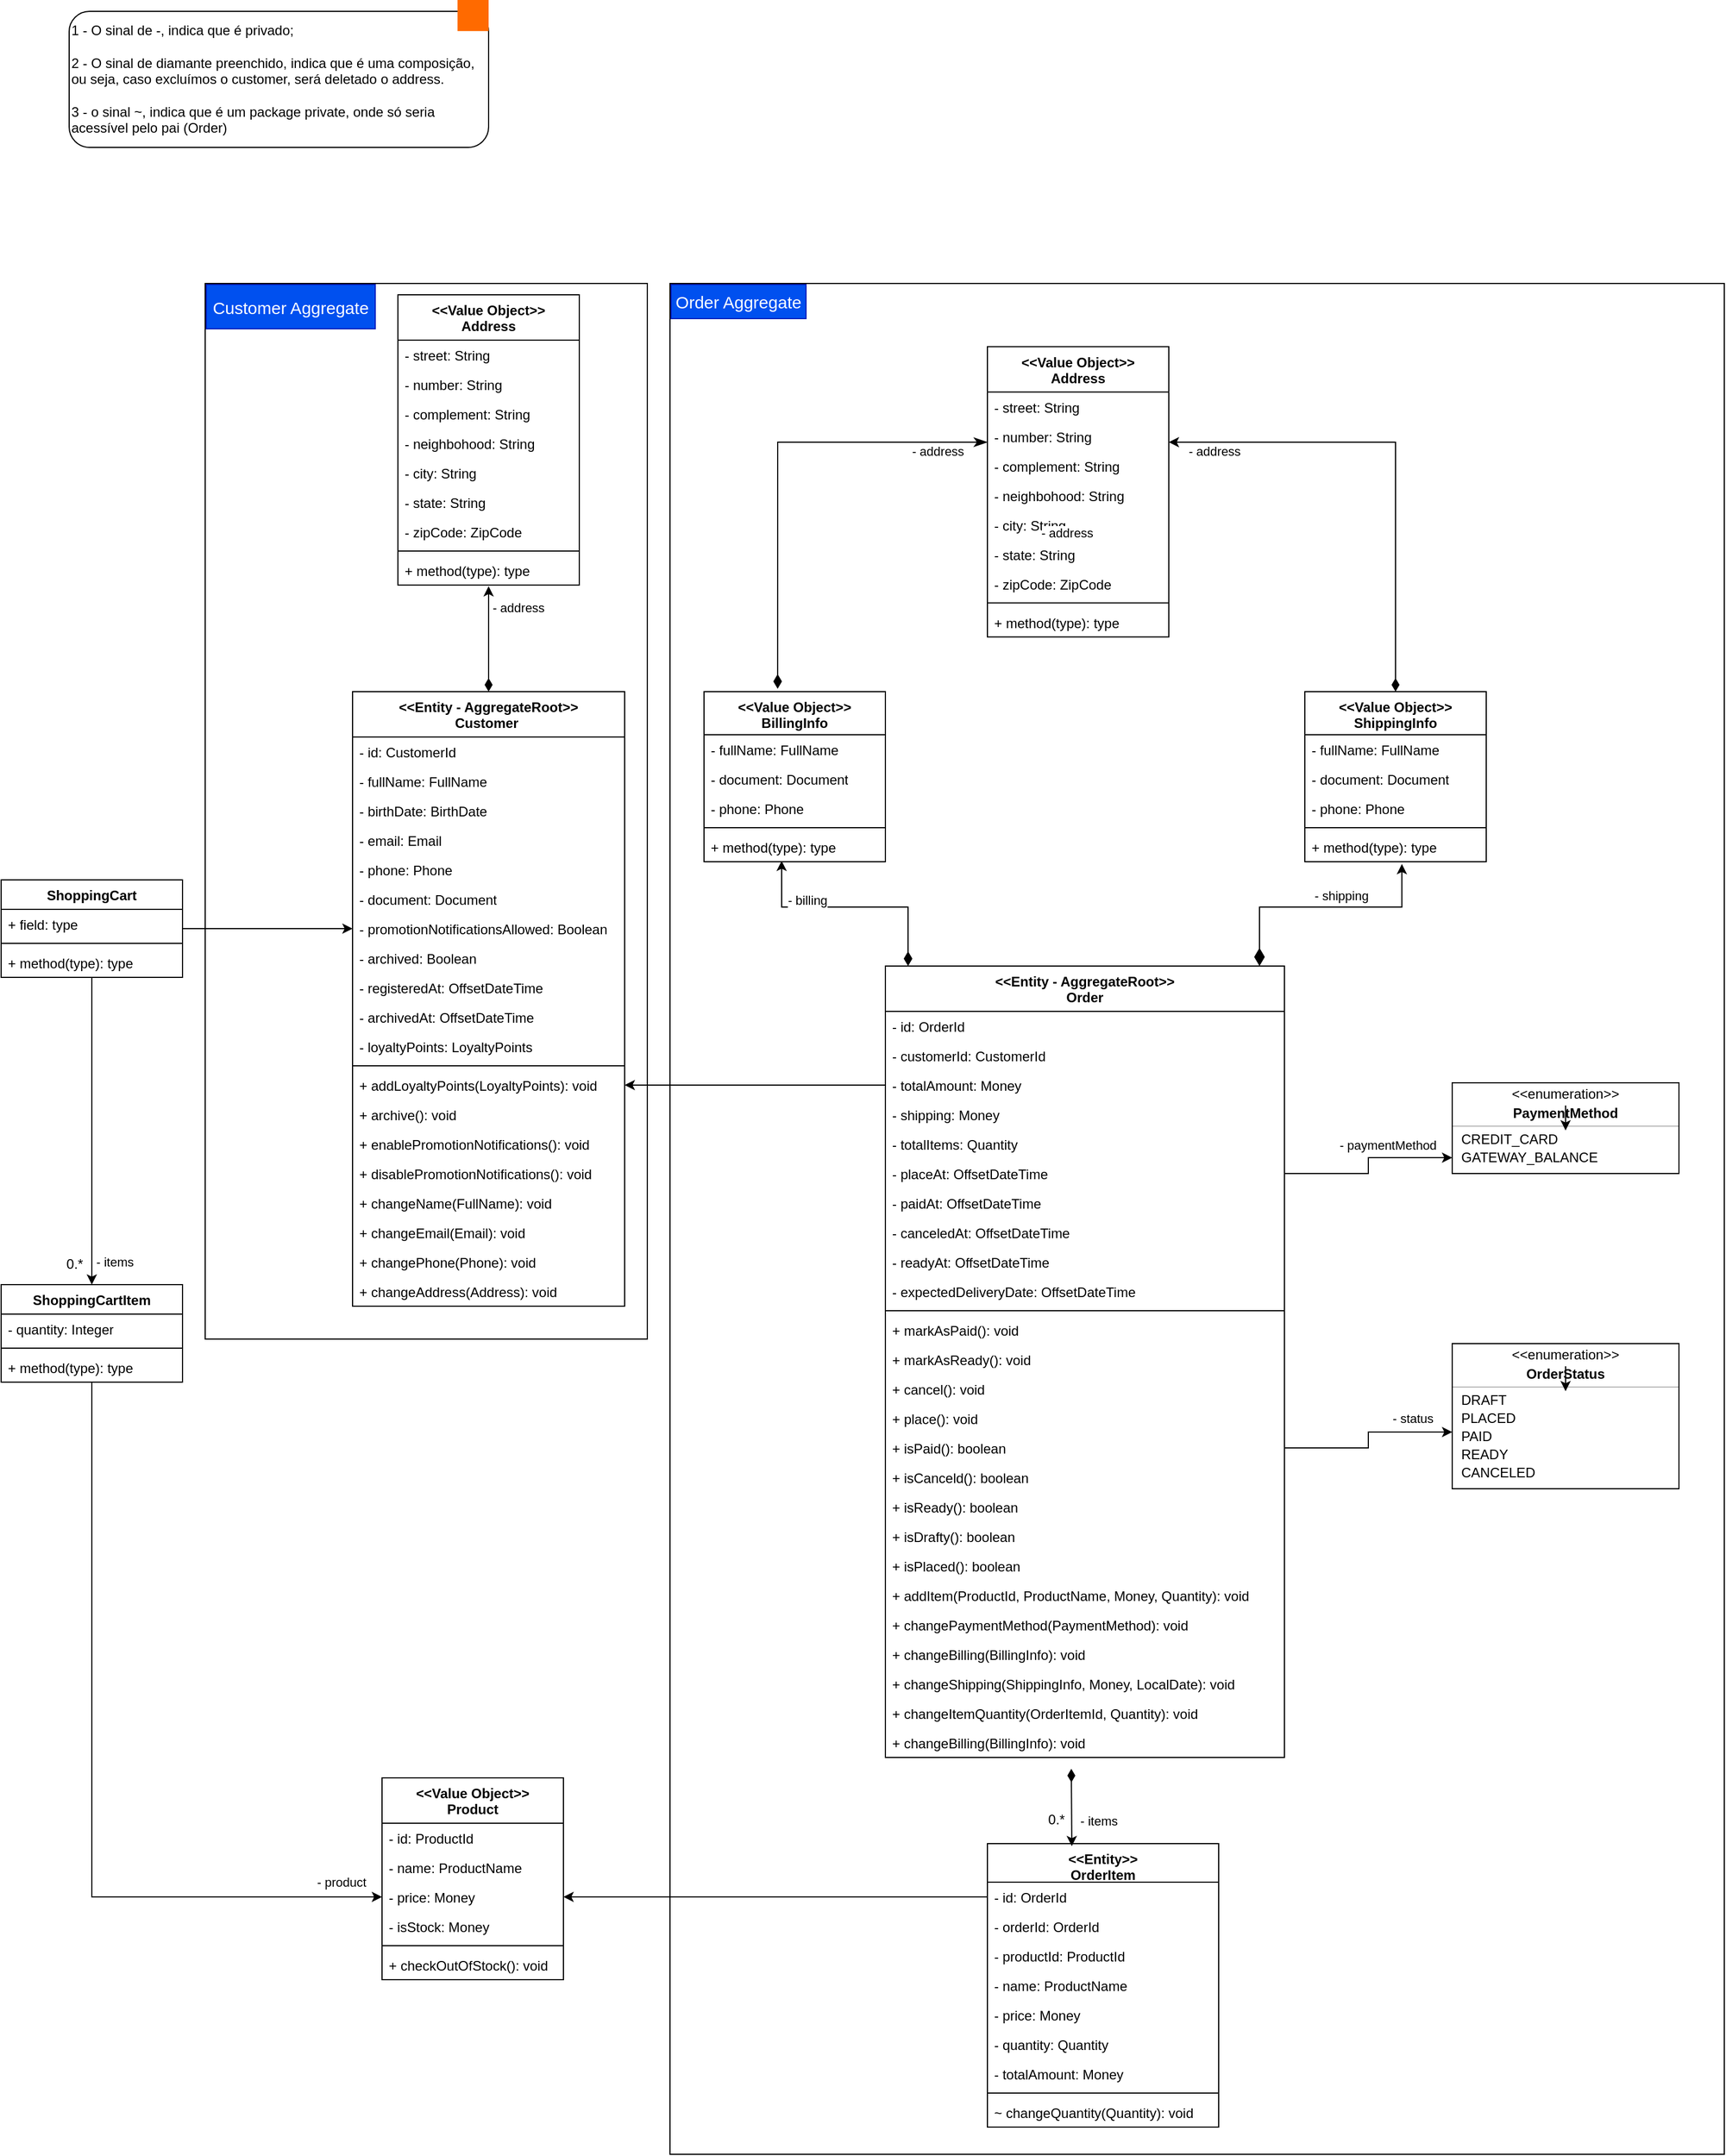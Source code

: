 <mxfile version="27.0.9">
  <diagram name="Página-1" id="GZTUtYAtLmb8CdipmBVA">
    <mxGraphModel dx="1174" dy="1795" grid="1" gridSize="10" guides="1" tooltips="1" connect="1" arrows="1" fold="1" page="1" pageScale="1" pageWidth="827" pageHeight="1169" background="none" math="0" shadow="0">
      <root>
        <mxCell id="0" />
        <mxCell id="1" parent="0" />
        <mxCell id="ZbJWRD8eEI1Ra9pvJPfs-93" value="" style="rounded=0;whiteSpace=wrap;html=1;fillColor=none;" vertex="1" parent="1">
          <mxGeometry x="180" y="-140" width="390" height="931" as="geometry" />
        </mxCell>
        <mxCell id="ZbJWRD8eEI1Ra9pvJPfs-89" value="" style="rounded=0;whiteSpace=wrap;html=1;gradientColor=none;fillColor=none;" vertex="1" parent="1">
          <mxGeometry x="590" y="-140" width="930" height="1650" as="geometry" />
        </mxCell>
        <mxCell id="lsGLsEjRRWgy3Efg2B9T-23" value="ShoppingCart" style="swimlane;fontStyle=1;align=center;verticalAlign=top;childLayout=stackLayout;horizontal=1;startSize=26;horizontalStack=0;resizeParent=1;resizeParentMax=0;resizeLast=0;collapsible=1;marginBottom=0;whiteSpace=wrap;html=1;" parent="1" vertex="1">
          <mxGeometry y="386" width="160" height="86" as="geometry" />
        </mxCell>
        <mxCell id="lsGLsEjRRWgy3Efg2B9T-24" value="+ field: type" style="text;strokeColor=none;fillColor=none;align=left;verticalAlign=top;spacingLeft=4;spacingRight=4;overflow=hidden;rotatable=0;points=[[0,0.5],[1,0.5]];portConstraint=eastwest;whiteSpace=wrap;html=1;" parent="lsGLsEjRRWgy3Efg2B9T-23" vertex="1">
          <mxGeometry y="26" width="160" height="26" as="geometry" />
        </mxCell>
        <mxCell id="lsGLsEjRRWgy3Efg2B9T-25" value="" style="line;strokeWidth=1;fillColor=none;align=left;verticalAlign=middle;spacingTop=-1;spacingLeft=3;spacingRight=3;rotatable=0;labelPosition=right;points=[];portConstraint=eastwest;strokeColor=inherit;" parent="lsGLsEjRRWgy3Efg2B9T-23" vertex="1">
          <mxGeometry y="52" width="160" height="8" as="geometry" />
        </mxCell>
        <mxCell id="lsGLsEjRRWgy3Efg2B9T-26" value="+ method(type): type" style="text;strokeColor=none;fillColor=none;align=left;verticalAlign=top;spacingLeft=4;spacingRight=4;overflow=hidden;rotatable=0;points=[[0,0.5],[1,0.5]];portConstraint=eastwest;whiteSpace=wrap;html=1;" parent="lsGLsEjRRWgy3Efg2B9T-23" vertex="1">
          <mxGeometry y="60" width="160" height="26" as="geometry" />
        </mxCell>
        <mxCell id="lsGLsEjRRWgy3Efg2B9T-27" value="&lt;div&gt;&amp;lt;&amp;lt;Entity - AggregateRoot&amp;gt;&amp;gt;&lt;span style=&quot;background-color: transparent; color: light-dark(rgb(0, 0, 0), rgb(255, 255, 255));&quot;&gt;&lt;/span&gt;&lt;/div&gt;&lt;div&gt;&lt;span style=&quot;background-color: transparent; color: light-dark(rgb(0, 0, 0), rgb(255, 255, 255));&quot;&gt;Customer&amp;nbsp;&lt;/span&gt;&lt;/div&gt;" style="swimlane;fontStyle=1;align=center;verticalAlign=top;childLayout=stackLayout;horizontal=1;startSize=40;horizontalStack=0;resizeParent=1;resizeParentMax=0;resizeLast=0;collapsible=1;marginBottom=0;whiteSpace=wrap;html=1;" parent="1" vertex="1">
          <mxGeometry x="310" y="220" width="240" height="542" as="geometry" />
        </mxCell>
        <mxCell id="lsGLsEjRRWgy3Efg2B9T-28" value="- id: CustomerId" style="text;strokeColor=none;fillColor=none;align=left;verticalAlign=top;spacingLeft=4;spacingRight=4;overflow=hidden;rotatable=0;points=[[0,0.5],[1,0.5]];portConstraint=eastwest;whiteSpace=wrap;html=1;" parent="lsGLsEjRRWgy3Efg2B9T-27" vertex="1">
          <mxGeometry y="40" width="240" height="26" as="geometry" />
        </mxCell>
        <mxCell id="0FfHhmurZJwmchbnIuFu-1" value="- fullName: FullName" style="text;strokeColor=none;fillColor=none;align=left;verticalAlign=top;spacingLeft=4;spacingRight=4;overflow=hidden;rotatable=0;points=[[0,0.5],[1,0.5]];portConstraint=eastwest;whiteSpace=wrap;html=1;" parent="lsGLsEjRRWgy3Efg2B9T-27" vertex="1">
          <mxGeometry y="66" width="240" height="26" as="geometry" />
        </mxCell>
        <mxCell id="IrXDIPh7EPaMqDA0Avj6-1" value="- birthDate: BirthDate" style="text;strokeColor=none;fillColor=none;align=left;verticalAlign=top;spacingLeft=4;spacingRight=4;overflow=hidden;rotatable=0;points=[[0,0.5],[1,0.5]];portConstraint=eastwest;whiteSpace=wrap;html=1;" parent="lsGLsEjRRWgy3Efg2B9T-27" vertex="1">
          <mxGeometry y="92" width="240" height="26" as="geometry" />
        </mxCell>
        <mxCell id="lsGLsEjRRWgy3Efg2B9T-44" value="- email: Email" style="text;strokeColor=none;fillColor=none;align=left;verticalAlign=top;spacingLeft=4;spacingRight=4;overflow=hidden;rotatable=0;points=[[0,0.5],[1,0.5]];portConstraint=eastwest;whiteSpace=wrap;html=1;" parent="lsGLsEjRRWgy3Efg2B9T-27" vertex="1">
          <mxGeometry y="118" width="240" height="26" as="geometry" />
        </mxCell>
        <mxCell id="IrXDIPh7EPaMqDA0Avj6-2" value="- phone: Phone" style="text;strokeColor=none;fillColor=none;align=left;verticalAlign=top;spacingLeft=4;spacingRight=4;overflow=hidden;rotatable=0;points=[[0,0.5],[1,0.5]];portConstraint=eastwest;whiteSpace=wrap;html=1;" parent="lsGLsEjRRWgy3Efg2B9T-27" vertex="1">
          <mxGeometry y="144" width="240" height="26" as="geometry" />
        </mxCell>
        <mxCell id="lsGLsEjRRWgy3Efg2B9T-45" value="- document: Document" style="text;strokeColor=none;fillColor=none;align=left;verticalAlign=top;spacingLeft=4;spacingRight=4;overflow=hidden;rotatable=0;points=[[0,0.5],[1,0.5]];portConstraint=eastwest;whiteSpace=wrap;html=1;" parent="lsGLsEjRRWgy3Efg2B9T-27" vertex="1">
          <mxGeometry y="170" width="240" height="26" as="geometry" />
        </mxCell>
        <mxCell id="lsGLsEjRRWgy3Efg2B9T-47" value="- promotionNotificationsAllowed: Boolean" style="text;strokeColor=none;fillColor=none;align=left;verticalAlign=top;spacingLeft=4;spacingRight=4;overflow=hidden;rotatable=0;points=[[0,0.5],[1,0.5]];portConstraint=eastwest;whiteSpace=wrap;html=1;" parent="lsGLsEjRRWgy3Efg2B9T-27" vertex="1">
          <mxGeometry y="196" width="240" height="26" as="geometry" />
        </mxCell>
        <mxCell id="IrXDIPh7EPaMqDA0Avj6-3" value="- archived: Boolean" style="text;strokeColor=none;fillColor=none;align=left;verticalAlign=top;spacingLeft=4;spacingRight=4;overflow=hidden;rotatable=0;points=[[0,0.5],[1,0.5]];portConstraint=eastwest;whiteSpace=wrap;html=1;" parent="lsGLsEjRRWgy3Efg2B9T-27" vertex="1">
          <mxGeometry y="222" width="240" height="26" as="geometry" />
        </mxCell>
        <mxCell id="IrXDIPh7EPaMqDA0Avj6-6" value="- registeredAt: OffsetDateTime" style="text;strokeColor=none;fillColor=none;align=left;verticalAlign=top;spacingLeft=4;spacingRight=4;overflow=hidden;rotatable=0;points=[[0,0.5],[1,0.5]];portConstraint=eastwest;whiteSpace=wrap;html=1;" parent="lsGLsEjRRWgy3Efg2B9T-27" vertex="1">
          <mxGeometry y="248" width="240" height="26" as="geometry" />
        </mxCell>
        <mxCell id="IrXDIPh7EPaMqDA0Avj6-8" value="- archivedAt: OffsetDateTime" style="text;strokeColor=none;fillColor=none;align=left;verticalAlign=top;spacingLeft=4;spacingRight=4;overflow=hidden;rotatable=0;points=[[0,0.5],[1,0.5]];portConstraint=eastwest;whiteSpace=wrap;html=1;" parent="lsGLsEjRRWgy3Efg2B9T-27" vertex="1">
          <mxGeometry y="274" width="240" height="26" as="geometry" />
        </mxCell>
        <mxCell id="IrXDIPh7EPaMqDA0Avj6-13" value="- loyaltyPoints: LoyaltyPoints" style="text;strokeColor=none;fillColor=none;align=left;verticalAlign=top;spacingLeft=4;spacingRight=4;overflow=hidden;rotatable=0;points=[[0,0.5],[1,0.5]];portConstraint=eastwest;whiteSpace=wrap;html=1;" parent="lsGLsEjRRWgy3Efg2B9T-27" vertex="1">
          <mxGeometry y="300" width="240" height="26" as="geometry" />
        </mxCell>
        <mxCell id="lsGLsEjRRWgy3Efg2B9T-29" value="" style="line;strokeWidth=1;fillColor=none;align=left;verticalAlign=middle;spacingTop=-1;spacingLeft=3;spacingRight=3;rotatable=0;labelPosition=right;points=[];portConstraint=eastwest;strokeColor=inherit;" parent="lsGLsEjRRWgy3Efg2B9T-27" vertex="1">
          <mxGeometry y="326" width="240" height="8" as="geometry" />
        </mxCell>
        <mxCell id="lsGLsEjRRWgy3Efg2B9T-30" value="+ addLoyaltyPoints(LoyaltyPoints): void" style="text;strokeColor=none;fillColor=none;align=left;verticalAlign=top;spacingLeft=4;spacingRight=4;overflow=hidden;rotatable=0;points=[[0,0.5],[1,0.5]];portConstraint=eastwest;whiteSpace=wrap;html=1;" parent="lsGLsEjRRWgy3Efg2B9T-27" vertex="1">
          <mxGeometry y="334" width="240" height="26" as="geometry" />
        </mxCell>
        <mxCell id="8MQEZoxUqFhfqiZca8yh-1" value="+ archive(): void" style="text;strokeColor=none;fillColor=none;align=left;verticalAlign=top;spacingLeft=4;spacingRight=4;overflow=hidden;rotatable=0;points=[[0,0.5],[1,0.5]];portConstraint=eastwest;whiteSpace=wrap;html=1;" parent="lsGLsEjRRWgy3Efg2B9T-27" vertex="1">
          <mxGeometry y="360" width="240" height="26" as="geometry" />
        </mxCell>
        <mxCell id="8MQEZoxUqFhfqiZca8yh-2" value="+ enablePromotionNotifications(): void" style="text;strokeColor=none;fillColor=none;align=left;verticalAlign=top;spacingLeft=4;spacingRight=4;overflow=hidden;rotatable=0;points=[[0,0.5],[1,0.5]];portConstraint=eastwest;whiteSpace=wrap;html=1;" parent="lsGLsEjRRWgy3Efg2B9T-27" vertex="1">
          <mxGeometry y="386" width="240" height="26" as="geometry" />
        </mxCell>
        <mxCell id="lsGLsEjRRWgy3Efg2B9T-46" value="+ disablePromotionNotifications(): void" style="text;strokeColor=none;fillColor=none;align=left;verticalAlign=top;spacingLeft=4;spacingRight=4;overflow=hidden;rotatable=0;points=[[0,0.5],[1,0.5]];portConstraint=eastwest;whiteSpace=wrap;html=1;" parent="lsGLsEjRRWgy3Efg2B9T-27" vertex="1">
          <mxGeometry y="412" width="240" height="26" as="geometry" />
        </mxCell>
        <mxCell id="8MQEZoxUqFhfqiZca8yh-3" value="+ changeName(FullName): void" style="text;strokeColor=none;fillColor=none;align=left;verticalAlign=top;spacingLeft=4;spacingRight=4;overflow=hidden;rotatable=0;points=[[0,0.5],[1,0.5]];portConstraint=eastwest;whiteSpace=wrap;html=1;" parent="lsGLsEjRRWgy3Efg2B9T-27" vertex="1">
          <mxGeometry y="438" width="240" height="26" as="geometry" />
        </mxCell>
        <mxCell id="8MQEZoxUqFhfqiZca8yh-4" value="+ changeEmail(Email): void" style="text;strokeColor=none;fillColor=none;align=left;verticalAlign=top;spacingLeft=4;spacingRight=4;overflow=hidden;rotatable=0;points=[[0,0.5],[1,0.5]];portConstraint=eastwest;whiteSpace=wrap;html=1;" parent="lsGLsEjRRWgy3Efg2B9T-27" vertex="1">
          <mxGeometry y="464" width="240" height="26" as="geometry" />
        </mxCell>
        <mxCell id="8MQEZoxUqFhfqiZca8yh-5" value="+ changePhone(Phone): void" style="text;strokeColor=none;fillColor=none;align=left;verticalAlign=top;spacingLeft=4;spacingRight=4;overflow=hidden;rotatable=0;points=[[0,0.5],[1,0.5]];portConstraint=eastwest;whiteSpace=wrap;html=1;" parent="lsGLsEjRRWgy3Efg2B9T-27" vertex="1">
          <mxGeometry y="490" width="240" height="26" as="geometry" />
        </mxCell>
        <mxCell id="qNsiMf-YWHq0yiiy-Iy_-15" value="+ changeAddress(Address): void" style="text;strokeColor=none;fillColor=none;align=left;verticalAlign=top;spacingLeft=4;spacingRight=4;overflow=hidden;rotatable=0;points=[[0,0.5],[1,0.5]];portConstraint=eastwest;whiteSpace=wrap;html=1;" parent="lsGLsEjRRWgy3Efg2B9T-27" vertex="1">
          <mxGeometry y="516" width="240" height="26" as="geometry" />
        </mxCell>
        <mxCell id="lsGLsEjRRWgy3Efg2B9T-31" value="&lt;div&gt;&amp;lt;&amp;lt;Entity - AggregateRoot&amp;gt;&amp;gt;&lt;/div&gt;Order" style="swimlane;fontStyle=1;align=center;verticalAlign=top;childLayout=stackLayout;horizontal=1;startSize=40;horizontalStack=0;resizeParent=1;resizeParentMax=0;resizeLast=0;collapsible=1;marginBottom=0;whiteSpace=wrap;html=1;" parent="1" vertex="1">
          <mxGeometry x="780" y="462" width="352" height="698" as="geometry" />
        </mxCell>
        <mxCell id="ZbJWRD8eEI1Ra9pvJPfs-3" value="- id: OrderId" style="text;strokeColor=none;fillColor=none;align=left;verticalAlign=top;spacingLeft=4;spacingRight=4;overflow=hidden;rotatable=0;points=[[0,0.5],[1,0.5]];portConstraint=eastwest;whiteSpace=wrap;html=1;" vertex="1" parent="lsGLsEjRRWgy3Efg2B9T-31">
          <mxGeometry y="40" width="352" height="26" as="geometry" />
        </mxCell>
        <mxCell id="ZbJWRD8eEI1Ra9pvJPfs-88" value="- customerId: CustomerId" style="text;strokeColor=none;fillColor=none;align=left;verticalAlign=top;spacingLeft=4;spacingRight=4;overflow=hidden;rotatable=0;points=[[0,0.5],[1,0.5]];portConstraint=eastwest;whiteSpace=wrap;html=1;" vertex="1" parent="lsGLsEjRRWgy3Efg2B9T-31">
          <mxGeometry y="66" width="352" height="26" as="geometry" />
        </mxCell>
        <mxCell id="ZbJWRD8eEI1Ra9pvJPfs-4" value="- totalAmount: Money" style="text;strokeColor=none;fillColor=none;align=left;verticalAlign=top;spacingLeft=4;spacingRight=4;overflow=hidden;rotatable=0;points=[[0,0.5],[1,0.5]];portConstraint=eastwest;whiteSpace=wrap;html=1;" vertex="1" parent="lsGLsEjRRWgy3Efg2B9T-31">
          <mxGeometry y="92" width="352" height="26" as="geometry" />
        </mxCell>
        <mxCell id="ZbJWRD8eEI1Ra9pvJPfs-5" value="- shipping: Money" style="text;strokeColor=none;fillColor=none;align=left;verticalAlign=top;spacingLeft=4;spacingRight=4;overflow=hidden;rotatable=0;points=[[0,0.5],[1,0.5]];portConstraint=eastwest;whiteSpace=wrap;html=1;" vertex="1" parent="lsGLsEjRRWgy3Efg2B9T-31">
          <mxGeometry y="118" width="352" height="26" as="geometry" />
        </mxCell>
        <mxCell id="ZbJWRD8eEI1Ra9pvJPfs-6" value="- totalItems: Quantity" style="text;strokeColor=none;fillColor=none;align=left;verticalAlign=top;spacingLeft=4;spacingRight=4;overflow=hidden;rotatable=0;points=[[0,0.5],[1,0.5]];portConstraint=eastwest;whiteSpace=wrap;html=1;" vertex="1" parent="lsGLsEjRRWgy3Efg2B9T-31">
          <mxGeometry y="144" width="352" height="26" as="geometry" />
        </mxCell>
        <mxCell id="ZbJWRD8eEI1Ra9pvJPfs-7" value="- placeAt: OffsetDateTime" style="text;strokeColor=none;fillColor=none;align=left;verticalAlign=top;spacingLeft=4;spacingRight=4;overflow=hidden;rotatable=0;points=[[0,0.5],[1,0.5]];portConstraint=eastwest;whiteSpace=wrap;html=1;" vertex="1" parent="lsGLsEjRRWgy3Efg2B9T-31">
          <mxGeometry y="170" width="352" height="26" as="geometry" />
        </mxCell>
        <mxCell id="ZbJWRD8eEI1Ra9pvJPfs-8" value="- paidAt: OffsetDateTime" style="text;strokeColor=none;fillColor=none;align=left;verticalAlign=top;spacingLeft=4;spacingRight=4;overflow=hidden;rotatable=0;points=[[0,0.5],[1,0.5]];portConstraint=eastwest;whiteSpace=wrap;html=1;" vertex="1" parent="lsGLsEjRRWgy3Efg2B9T-31">
          <mxGeometry y="196" width="352" height="26" as="geometry" />
        </mxCell>
        <mxCell id="ZbJWRD8eEI1Ra9pvJPfs-9" value="- canceledAt: OffsetDateTime" style="text;strokeColor=none;fillColor=none;align=left;verticalAlign=top;spacingLeft=4;spacingRight=4;overflow=hidden;rotatable=0;points=[[0,0.5],[1,0.5]];portConstraint=eastwest;whiteSpace=wrap;html=1;" vertex="1" parent="lsGLsEjRRWgy3Efg2B9T-31">
          <mxGeometry y="222" width="352" height="26" as="geometry" />
        </mxCell>
        <mxCell id="ZbJWRD8eEI1Ra9pvJPfs-10" value="- readyAt: OffsetDateTime" style="text;strokeColor=none;fillColor=none;align=left;verticalAlign=top;spacingLeft=4;spacingRight=4;overflow=hidden;rotatable=0;points=[[0,0.5],[1,0.5]];portConstraint=eastwest;whiteSpace=wrap;html=1;" vertex="1" parent="lsGLsEjRRWgy3Efg2B9T-31">
          <mxGeometry y="248" width="352" height="26" as="geometry" />
        </mxCell>
        <mxCell id="ZbJWRD8eEI1Ra9pvJPfs-11" value="- expectedDeliveryDate: OffsetDateTime" style="text;strokeColor=none;fillColor=none;align=left;verticalAlign=top;spacingLeft=4;spacingRight=4;overflow=hidden;rotatable=0;points=[[0,0.5],[1,0.5]];portConstraint=eastwest;whiteSpace=wrap;html=1;" vertex="1" parent="lsGLsEjRRWgy3Efg2B9T-31">
          <mxGeometry y="274" width="352" height="26" as="geometry" />
        </mxCell>
        <mxCell id="lsGLsEjRRWgy3Efg2B9T-33" value="" style="line;strokeWidth=1;fillColor=none;align=left;verticalAlign=middle;spacingTop=-1;spacingLeft=3;spacingRight=3;rotatable=0;labelPosition=right;points=[];portConstraint=eastwest;strokeColor=inherit;" parent="lsGLsEjRRWgy3Efg2B9T-31" vertex="1">
          <mxGeometry y="300" width="352" height="8" as="geometry" />
        </mxCell>
        <mxCell id="lsGLsEjRRWgy3Efg2B9T-34" value="+ markAsPaid(): void" style="text;strokeColor=none;fillColor=none;align=left;verticalAlign=top;spacingLeft=4;spacingRight=4;overflow=hidden;rotatable=0;points=[[0,0.5],[1,0.5]];portConstraint=eastwest;whiteSpace=wrap;html=1;" parent="lsGLsEjRRWgy3Efg2B9T-31" vertex="1">
          <mxGeometry y="308" width="352" height="26" as="geometry" />
        </mxCell>
        <mxCell id="ZbJWRD8eEI1Ra9pvJPfs-12" value="+ markAsReady(): void" style="text;strokeColor=none;fillColor=none;align=left;verticalAlign=top;spacingLeft=4;spacingRight=4;overflow=hidden;rotatable=0;points=[[0,0.5],[1,0.5]];portConstraint=eastwest;whiteSpace=wrap;html=1;" vertex="1" parent="lsGLsEjRRWgy3Efg2B9T-31">
          <mxGeometry y="334" width="352" height="26" as="geometry" />
        </mxCell>
        <mxCell id="ZbJWRD8eEI1Ra9pvJPfs-13" value="+ cancel(): void" style="text;strokeColor=none;fillColor=none;align=left;verticalAlign=top;spacingLeft=4;spacingRight=4;overflow=hidden;rotatable=0;points=[[0,0.5],[1,0.5]];portConstraint=eastwest;whiteSpace=wrap;html=1;" vertex="1" parent="lsGLsEjRRWgy3Efg2B9T-31">
          <mxGeometry y="360" width="352" height="26" as="geometry" />
        </mxCell>
        <mxCell id="ZbJWRD8eEI1Ra9pvJPfs-14" value="+ place(): void" style="text;strokeColor=none;fillColor=none;align=left;verticalAlign=top;spacingLeft=4;spacingRight=4;overflow=hidden;rotatable=0;points=[[0,0.5],[1,0.5]];portConstraint=eastwest;whiteSpace=wrap;html=1;" vertex="1" parent="lsGLsEjRRWgy3Efg2B9T-31">
          <mxGeometry y="386" width="352" height="26" as="geometry" />
        </mxCell>
        <mxCell id="ZbJWRD8eEI1Ra9pvJPfs-15" value="+ isPaid(): boolean" style="text;strokeColor=none;fillColor=none;align=left;verticalAlign=top;spacingLeft=4;spacingRight=4;overflow=hidden;rotatable=0;points=[[0,0.5],[1,0.5]];portConstraint=eastwest;whiteSpace=wrap;html=1;" vertex="1" parent="lsGLsEjRRWgy3Efg2B9T-31">
          <mxGeometry y="412" width="352" height="26" as="geometry" />
        </mxCell>
        <mxCell id="ZbJWRD8eEI1Ra9pvJPfs-16" value="+ isCanceld(): boolean" style="text;strokeColor=none;fillColor=none;align=left;verticalAlign=top;spacingLeft=4;spacingRight=4;overflow=hidden;rotatable=0;points=[[0,0.5],[1,0.5]];portConstraint=eastwest;whiteSpace=wrap;html=1;" vertex="1" parent="lsGLsEjRRWgy3Efg2B9T-31">
          <mxGeometry y="438" width="352" height="26" as="geometry" />
        </mxCell>
        <mxCell id="ZbJWRD8eEI1Ra9pvJPfs-17" value="+ isReady(): boolean" style="text;strokeColor=none;fillColor=none;align=left;verticalAlign=top;spacingLeft=4;spacingRight=4;overflow=hidden;rotatable=0;points=[[0,0.5],[1,0.5]];portConstraint=eastwest;whiteSpace=wrap;html=1;" vertex="1" parent="lsGLsEjRRWgy3Efg2B9T-31">
          <mxGeometry y="464" width="352" height="26" as="geometry" />
        </mxCell>
        <mxCell id="ZbJWRD8eEI1Ra9pvJPfs-18" value="+ isDrafty(): boolean" style="text;strokeColor=none;fillColor=none;align=left;verticalAlign=top;spacingLeft=4;spacingRight=4;overflow=hidden;rotatable=0;points=[[0,0.5],[1,0.5]];portConstraint=eastwest;whiteSpace=wrap;html=1;" vertex="1" parent="lsGLsEjRRWgy3Efg2B9T-31">
          <mxGeometry y="490" width="352" height="26" as="geometry" />
        </mxCell>
        <mxCell id="ZbJWRD8eEI1Ra9pvJPfs-19" value="+ isPlaced(): boolean" style="text;strokeColor=none;fillColor=none;align=left;verticalAlign=top;spacingLeft=4;spacingRight=4;overflow=hidden;rotatable=0;points=[[0,0.5],[1,0.5]];portConstraint=eastwest;whiteSpace=wrap;html=1;" vertex="1" parent="lsGLsEjRRWgy3Efg2B9T-31">
          <mxGeometry y="516" width="352" height="26" as="geometry" />
        </mxCell>
        <mxCell id="ZbJWRD8eEI1Ra9pvJPfs-20" value="+ addItem(ProductId, ProductName, Money, Quantity): void" style="text;strokeColor=none;fillColor=none;align=left;verticalAlign=top;spacingLeft=4;spacingRight=4;overflow=hidden;rotatable=0;points=[[0,0.5],[1,0.5]];portConstraint=eastwest;whiteSpace=wrap;html=1;" vertex="1" parent="lsGLsEjRRWgy3Efg2B9T-31">
          <mxGeometry y="542" width="352" height="26" as="geometry" />
        </mxCell>
        <mxCell id="ZbJWRD8eEI1Ra9pvJPfs-86" value="+ changePaymentMethod(PaymentMethod): void" style="text;strokeColor=none;fillColor=none;align=left;verticalAlign=top;spacingLeft=4;spacingRight=4;overflow=hidden;rotatable=0;points=[[0,0.5],[1,0.5]];portConstraint=eastwest;whiteSpace=wrap;html=1;" vertex="1" parent="lsGLsEjRRWgy3Efg2B9T-31">
          <mxGeometry y="568" width="352" height="26" as="geometry" />
        </mxCell>
        <mxCell id="ZbJWRD8eEI1Ra9pvJPfs-48" value="+ changeBilling(BillingInfo): void" style="text;strokeColor=none;fillColor=none;align=left;verticalAlign=top;spacingLeft=4;spacingRight=4;overflow=hidden;rotatable=0;points=[[0,0.5],[1,0.5]];portConstraint=eastwest;whiteSpace=wrap;html=1;" vertex="1" parent="lsGLsEjRRWgy3Efg2B9T-31">
          <mxGeometry y="594" width="352" height="26" as="geometry" />
        </mxCell>
        <mxCell id="ZbJWRD8eEI1Ra9pvJPfs-51" value="+ changeShipping(ShippingInfo, Money, LocalDate): void" style="text;strokeColor=none;fillColor=none;align=left;verticalAlign=top;spacingLeft=4;spacingRight=4;overflow=hidden;rotatable=0;points=[[0,0.5],[1,0.5]];portConstraint=eastwest;whiteSpace=wrap;html=1;" vertex="1" parent="lsGLsEjRRWgy3Efg2B9T-31">
          <mxGeometry y="620" width="352" height="26" as="geometry" />
        </mxCell>
        <mxCell id="ZbJWRD8eEI1Ra9pvJPfs-85" value="+ changeItemQuantity(OrderItemId, Quantity): void" style="text;strokeColor=none;fillColor=none;align=left;verticalAlign=top;spacingLeft=4;spacingRight=4;overflow=hidden;rotatable=0;points=[[0,0.5],[1,0.5]];portConstraint=eastwest;whiteSpace=wrap;html=1;" vertex="1" parent="lsGLsEjRRWgy3Efg2B9T-31">
          <mxGeometry y="646" width="352" height="26" as="geometry" />
        </mxCell>
        <mxCell id="ZbJWRD8eEI1Ra9pvJPfs-92" value="+ changeBilling(BillingInfo): void" style="text;strokeColor=none;fillColor=none;align=left;verticalAlign=top;spacingLeft=4;spacingRight=4;overflow=hidden;rotatable=0;points=[[0,0.5],[1,0.5]];portConstraint=eastwest;whiteSpace=wrap;html=1;" vertex="1" parent="lsGLsEjRRWgy3Efg2B9T-31">
          <mxGeometry y="672" width="352" height="26" as="geometry" />
        </mxCell>
        <mxCell id="lsGLsEjRRWgy3Efg2B9T-35" value="&lt;div&gt;&amp;lt;&amp;lt;Value Object&amp;gt;&amp;gt;&lt;/div&gt;Address" style="swimlane;fontStyle=1;align=center;verticalAlign=top;childLayout=stackLayout;horizontal=1;startSize=40;horizontalStack=0;resizeParent=1;resizeParentMax=0;resizeLast=0;collapsible=1;marginBottom=0;whiteSpace=wrap;html=1;" parent="1" vertex="1">
          <mxGeometry x="870" y="-84.3" width="160" height="256" as="geometry" />
        </mxCell>
        <mxCell id="lsGLsEjRRWgy3Efg2B9T-36" value="- street: String" style="text;strokeColor=none;fillColor=none;align=left;verticalAlign=top;spacingLeft=4;spacingRight=4;overflow=hidden;rotatable=0;points=[[0,0.5],[1,0.5]];portConstraint=eastwest;whiteSpace=wrap;html=1;" parent="lsGLsEjRRWgy3Efg2B9T-35" vertex="1">
          <mxGeometry y="40" width="160" height="26" as="geometry" />
        </mxCell>
        <mxCell id="qNsiMf-YWHq0yiiy-Iy_-8" value="- number: String" style="text;strokeColor=none;fillColor=none;align=left;verticalAlign=top;spacingLeft=4;spacingRight=4;overflow=hidden;rotatable=0;points=[[0,0.5],[1,0.5]];portConstraint=eastwest;whiteSpace=wrap;html=1;" parent="lsGLsEjRRWgy3Efg2B9T-35" vertex="1">
          <mxGeometry y="66" width="160" height="26" as="geometry" />
        </mxCell>
        <mxCell id="qNsiMf-YWHq0yiiy-Iy_-9" value="- complement: String" style="text;strokeColor=none;fillColor=none;align=left;verticalAlign=top;spacingLeft=4;spacingRight=4;overflow=hidden;rotatable=0;points=[[0,0.5],[1,0.5]];portConstraint=eastwest;whiteSpace=wrap;html=1;" parent="lsGLsEjRRWgy3Efg2B9T-35" vertex="1">
          <mxGeometry y="92" width="160" height="26" as="geometry" />
        </mxCell>
        <mxCell id="qNsiMf-YWHq0yiiy-Iy_-10" value="- neighbohood: String" style="text;strokeColor=none;fillColor=none;align=left;verticalAlign=top;spacingLeft=4;spacingRight=4;overflow=hidden;rotatable=0;points=[[0,0.5],[1,0.5]];portConstraint=eastwest;whiteSpace=wrap;html=1;" parent="lsGLsEjRRWgy3Efg2B9T-35" vertex="1">
          <mxGeometry y="118" width="160" height="26" as="geometry" />
        </mxCell>
        <mxCell id="qNsiMf-YWHq0yiiy-Iy_-11" value="- city: String" style="text;strokeColor=none;fillColor=none;align=left;verticalAlign=top;spacingLeft=4;spacingRight=4;overflow=hidden;rotatable=0;points=[[0,0.5],[1,0.5]];portConstraint=eastwest;whiteSpace=wrap;html=1;" parent="lsGLsEjRRWgy3Efg2B9T-35" vertex="1">
          <mxGeometry y="144" width="160" height="26" as="geometry" />
        </mxCell>
        <mxCell id="qNsiMf-YWHq0yiiy-Iy_-12" value="- state: String" style="text;strokeColor=none;fillColor=none;align=left;verticalAlign=top;spacingLeft=4;spacingRight=4;overflow=hidden;rotatable=0;points=[[0,0.5],[1,0.5]];portConstraint=eastwest;whiteSpace=wrap;html=1;" parent="lsGLsEjRRWgy3Efg2B9T-35" vertex="1">
          <mxGeometry y="170" width="160" height="26" as="geometry" />
        </mxCell>
        <mxCell id="qNsiMf-YWHq0yiiy-Iy_-13" value="- zipCode: ZipCode" style="text;strokeColor=none;fillColor=none;align=left;verticalAlign=top;spacingLeft=4;spacingRight=4;overflow=hidden;rotatable=0;points=[[0,0.5],[1,0.5]];portConstraint=eastwest;whiteSpace=wrap;html=1;" parent="lsGLsEjRRWgy3Efg2B9T-35" vertex="1">
          <mxGeometry y="196" width="160" height="26" as="geometry" />
        </mxCell>
        <mxCell id="lsGLsEjRRWgy3Efg2B9T-37" value="" style="line;strokeWidth=1;fillColor=none;align=left;verticalAlign=middle;spacingTop=-1;spacingLeft=3;spacingRight=3;rotatable=0;labelPosition=right;points=[];portConstraint=eastwest;strokeColor=inherit;" parent="lsGLsEjRRWgy3Efg2B9T-35" vertex="1">
          <mxGeometry y="222" width="160" height="8" as="geometry" />
        </mxCell>
        <mxCell id="lsGLsEjRRWgy3Efg2B9T-38" value="+ method(type): type" style="text;strokeColor=none;fillColor=none;align=left;verticalAlign=top;spacingLeft=4;spacingRight=4;overflow=hidden;rotatable=0;points=[[0,0.5],[1,0.5]];portConstraint=eastwest;whiteSpace=wrap;html=1;" parent="lsGLsEjRRWgy3Efg2B9T-35" vertex="1">
          <mxGeometry y="230" width="160" height="26" as="geometry" />
        </mxCell>
        <mxCell id="lsGLsEjRRWgy3Efg2B9T-70" style="edgeStyle=orthogonalEdgeStyle;rounded=0;orthogonalLoop=1;jettySize=auto;html=1;entryX=0;entryY=0.5;entryDx=0;entryDy=0;" parent="1" source="lsGLsEjRRWgy3Efg2B9T-39" target="lsGLsEjRRWgy3Efg2B9T-63" edge="1">
          <mxGeometry relative="1" as="geometry" />
        </mxCell>
        <mxCell id="lsGLsEjRRWgy3Efg2B9T-77" value="- product" style="edgeLabel;html=1;align=center;verticalAlign=middle;resizable=0;points=[];" parent="lsGLsEjRRWgy3Efg2B9T-70" vertex="1" connectable="0">
          <mxGeometry x="-0.029" y="-1" relative="1" as="geometry">
            <mxPoint x="221" y="96" as="offset" />
          </mxGeometry>
        </mxCell>
        <mxCell id="lsGLsEjRRWgy3Efg2B9T-39" value="ShoppingCartItem" style="swimlane;fontStyle=1;align=center;verticalAlign=top;childLayout=stackLayout;horizontal=1;startSize=26;horizontalStack=0;resizeParent=1;resizeParentMax=0;resizeLast=0;collapsible=1;marginBottom=0;whiteSpace=wrap;html=1;" parent="1" vertex="1">
          <mxGeometry y="743" width="160" height="86" as="geometry" />
        </mxCell>
        <mxCell id="lsGLsEjRRWgy3Efg2B9T-40" value="- quantity: Integer" style="text;strokeColor=none;fillColor=none;align=left;verticalAlign=top;spacingLeft=4;spacingRight=4;overflow=hidden;rotatable=0;points=[[0,0.5],[1,0.5]];portConstraint=eastwest;whiteSpace=wrap;html=1;" parent="lsGLsEjRRWgy3Efg2B9T-39" vertex="1">
          <mxGeometry y="26" width="160" height="26" as="geometry" />
        </mxCell>
        <mxCell id="lsGLsEjRRWgy3Efg2B9T-41" value="" style="line;strokeWidth=1;fillColor=none;align=left;verticalAlign=middle;spacingTop=-1;spacingLeft=3;spacingRight=3;rotatable=0;labelPosition=right;points=[];portConstraint=eastwest;strokeColor=inherit;" parent="lsGLsEjRRWgy3Efg2B9T-39" vertex="1">
          <mxGeometry y="52" width="160" height="8" as="geometry" />
        </mxCell>
        <mxCell id="lsGLsEjRRWgy3Efg2B9T-42" value="+ method(type): type" style="text;strokeColor=none;fillColor=none;align=left;verticalAlign=top;spacingLeft=4;spacingRight=4;overflow=hidden;rotatable=0;points=[[0,0.5],[1,0.5]];portConstraint=eastwest;whiteSpace=wrap;html=1;" parent="lsGLsEjRRWgy3Efg2B9T-39" vertex="1">
          <mxGeometry y="60" width="160" height="26" as="geometry" />
        </mxCell>
        <mxCell id="lsGLsEjRRWgy3Efg2B9T-61" value="&lt;div&gt;&amp;lt;&amp;lt;Value Object&amp;gt;&amp;gt;&lt;/div&gt;Product" style="swimlane;fontStyle=1;align=center;verticalAlign=top;childLayout=stackLayout;horizontal=1;startSize=40;horizontalStack=0;resizeParent=1;resizeParentMax=0;resizeLast=0;collapsible=1;marginBottom=0;whiteSpace=wrap;html=1;" parent="1" vertex="1">
          <mxGeometry x="336" y="1178" width="160" height="178" as="geometry" />
        </mxCell>
        <mxCell id="ZbJWRD8eEI1Ra9pvJPfs-109" value="- id: ProductId" style="text;strokeColor=none;fillColor=none;align=left;verticalAlign=top;spacingLeft=4;spacingRight=4;overflow=hidden;rotatable=0;points=[[0,0.5],[1,0.5]];portConstraint=eastwest;whiteSpace=wrap;html=1;" vertex="1" parent="lsGLsEjRRWgy3Efg2B9T-61">
          <mxGeometry y="40" width="160" height="26" as="geometry" />
        </mxCell>
        <mxCell id="lsGLsEjRRWgy3Efg2B9T-62" value="- name: ProductName" style="text;strokeColor=none;fillColor=none;align=left;verticalAlign=top;spacingLeft=4;spacingRight=4;overflow=hidden;rotatable=0;points=[[0,0.5],[1,0.5]];portConstraint=eastwest;whiteSpace=wrap;html=1;" parent="lsGLsEjRRWgy3Efg2B9T-61" vertex="1">
          <mxGeometry y="66" width="160" height="26" as="geometry" />
        </mxCell>
        <mxCell id="lsGLsEjRRWgy3Efg2B9T-63" value="- price: Money" style="text;strokeColor=none;fillColor=none;align=left;verticalAlign=top;spacingLeft=4;spacingRight=4;overflow=hidden;rotatable=0;points=[[0,0.5],[1,0.5]];portConstraint=eastwest;whiteSpace=wrap;html=1;" parent="lsGLsEjRRWgy3Efg2B9T-61" vertex="1">
          <mxGeometry y="92" width="160" height="26" as="geometry" />
        </mxCell>
        <mxCell id="ZbJWRD8eEI1Ra9pvJPfs-110" value="- isStock: Money" style="text;strokeColor=none;fillColor=none;align=left;verticalAlign=top;spacingLeft=4;spacingRight=4;overflow=hidden;rotatable=0;points=[[0,0.5],[1,0.5]];portConstraint=eastwest;whiteSpace=wrap;html=1;" vertex="1" parent="lsGLsEjRRWgy3Efg2B9T-61">
          <mxGeometry y="118" width="160" height="26" as="geometry" />
        </mxCell>
        <mxCell id="lsGLsEjRRWgy3Efg2B9T-64" value="" style="line;strokeWidth=1;fillColor=none;align=left;verticalAlign=middle;spacingTop=-1;spacingLeft=3;spacingRight=3;rotatable=0;labelPosition=right;points=[];portConstraint=eastwest;strokeColor=inherit;" parent="lsGLsEjRRWgy3Efg2B9T-61" vertex="1">
          <mxGeometry y="144" width="160" height="8" as="geometry" />
        </mxCell>
        <mxCell id="lsGLsEjRRWgy3Efg2B9T-65" value="+ checkOutOfStock(): void" style="text;strokeColor=none;fillColor=none;align=left;verticalAlign=top;spacingLeft=4;spacingRight=4;overflow=hidden;rotatable=0;points=[[0,0.5],[1,0.5]];portConstraint=eastwest;whiteSpace=wrap;html=1;" parent="lsGLsEjRRWgy3Efg2B9T-61" vertex="1">
          <mxGeometry y="152" width="160" height="26" as="geometry" />
        </mxCell>
        <mxCell id="lsGLsEjRRWgy3Efg2B9T-71" style="edgeStyle=orthogonalEdgeStyle;rounded=0;orthogonalLoop=1;jettySize=auto;html=1;entryX=1;entryY=0.5;entryDx=0;entryDy=0;exitX=0;exitY=0.5;exitDx=0;exitDy=0;" parent="1" source="lsGLsEjRRWgy3Efg2B9T-67" target="lsGLsEjRRWgy3Efg2B9T-63" edge="1">
          <mxGeometry relative="1" as="geometry" />
        </mxCell>
        <mxCell id="lsGLsEjRRWgy3Efg2B9T-66" value="&amp;lt;&amp;lt;Entity&amp;gt;&amp;gt;&lt;br&gt;OrderItem" style="swimlane;fontStyle=1;align=center;verticalAlign=top;childLayout=stackLayout;horizontal=1;startSize=34;horizontalStack=0;resizeParent=1;resizeParentMax=0;resizeLast=0;collapsible=1;marginBottom=0;whiteSpace=wrap;html=1;" parent="1" vertex="1">
          <mxGeometry x="870" y="1236" width="204" height="250" as="geometry" />
        </mxCell>
        <mxCell id="lsGLsEjRRWgy3Efg2B9T-67" value="- id: OrderId" style="text;strokeColor=none;fillColor=none;align=left;verticalAlign=top;spacingLeft=4;spacingRight=4;overflow=hidden;rotatable=0;points=[[0,0.5],[1,0.5]];portConstraint=eastwest;whiteSpace=wrap;html=1;" parent="lsGLsEjRRWgy3Efg2B9T-66" vertex="1">
          <mxGeometry y="34" width="204" height="26" as="geometry" />
        </mxCell>
        <mxCell id="ZbJWRD8eEI1Ra9pvJPfs-87" value="- orderId: OrderId" style="text;strokeColor=none;fillColor=none;align=left;verticalAlign=top;spacingLeft=4;spacingRight=4;overflow=hidden;rotatable=0;points=[[0,0.5],[1,0.5]];portConstraint=eastwest;whiteSpace=wrap;html=1;" vertex="1" parent="lsGLsEjRRWgy3Efg2B9T-66">
          <mxGeometry y="60" width="204" height="26" as="geometry" />
        </mxCell>
        <mxCell id="ZbJWRD8eEI1Ra9pvJPfs-80" value="- productId: ProductId" style="text;strokeColor=none;fillColor=none;align=left;verticalAlign=top;spacingLeft=4;spacingRight=4;overflow=hidden;rotatable=0;points=[[0,0.5],[1,0.5]];portConstraint=eastwest;whiteSpace=wrap;html=1;" vertex="1" parent="lsGLsEjRRWgy3Efg2B9T-66">
          <mxGeometry y="86" width="204" height="26" as="geometry" />
        </mxCell>
        <mxCell id="ZbJWRD8eEI1Ra9pvJPfs-81" value="- name: ProductName" style="text;strokeColor=none;fillColor=none;align=left;verticalAlign=top;spacingLeft=4;spacingRight=4;overflow=hidden;rotatable=0;points=[[0,0.5],[1,0.5]];portConstraint=eastwest;whiteSpace=wrap;html=1;" vertex="1" parent="lsGLsEjRRWgy3Efg2B9T-66">
          <mxGeometry y="112" width="204" height="26" as="geometry" />
        </mxCell>
        <mxCell id="ZbJWRD8eEI1Ra9pvJPfs-82" value="- price: Money" style="text;strokeColor=none;fillColor=none;align=left;verticalAlign=top;spacingLeft=4;spacingRight=4;overflow=hidden;rotatable=0;points=[[0,0.5],[1,0.5]];portConstraint=eastwest;whiteSpace=wrap;html=1;" vertex="1" parent="lsGLsEjRRWgy3Efg2B9T-66">
          <mxGeometry y="138" width="204" height="26" as="geometry" />
        </mxCell>
        <mxCell id="ZbJWRD8eEI1Ra9pvJPfs-83" value="- quantity: Quantity" style="text;strokeColor=none;fillColor=none;align=left;verticalAlign=top;spacingLeft=4;spacingRight=4;overflow=hidden;rotatable=0;points=[[0,0.5],[1,0.5]];portConstraint=eastwest;whiteSpace=wrap;html=1;" vertex="1" parent="lsGLsEjRRWgy3Efg2B9T-66">
          <mxGeometry y="164" width="204" height="26" as="geometry" />
        </mxCell>
        <mxCell id="ZbJWRD8eEI1Ra9pvJPfs-84" value="- totalAmount: Money" style="text;strokeColor=none;fillColor=none;align=left;verticalAlign=top;spacingLeft=4;spacingRight=4;overflow=hidden;rotatable=0;points=[[0,0.5],[1,0.5]];portConstraint=eastwest;whiteSpace=wrap;html=1;" vertex="1" parent="lsGLsEjRRWgy3Efg2B9T-66">
          <mxGeometry y="190" width="204" height="26" as="geometry" />
        </mxCell>
        <mxCell id="lsGLsEjRRWgy3Efg2B9T-68" value="" style="line;strokeWidth=1;fillColor=none;align=left;verticalAlign=middle;spacingTop=-1;spacingLeft=3;spacingRight=3;rotatable=0;labelPosition=right;points=[];portConstraint=eastwest;strokeColor=inherit;" parent="lsGLsEjRRWgy3Efg2B9T-66" vertex="1">
          <mxGeometry y="216" width="204" height="8" as="geometry" />
        </mxCell>
        <mxCell id="lsGLsEjRRWgy3Efg2B9T-69" value="~ changeQuantity(Quantity): void" style="text;strokeColor=none;fillColor=none;align=left;verticalAlign=top;spacingLeft=4;spacingRight=4;overflow=hidden;rotatable=0;points=[[0,0.5],[1,0.5]];portConstraint=eastwest;whiteSpace=wrap;html=1;" parent="lsGLsEjRRWgy3Efg2B9T-66" vertex="1">
          <mxGeometry y="224" width="204" height="26" as="geometry" />
        </mxCell>
        <mxCell id="lsGLsEjRRWgy3Efg2B9T-81" value="1 - O sinal de -, indica que é privado;&lt;div&gt;&lt;br&gt;2 - O sinal de diamante preenchido, indica que é uma composição, ou seja, caso excluímos o customer, será deletado o address.&lt;/div&gt;&lt;div&gt;&lt;br&gt;&lt;/div&gt;&lt;div&gt;3 - o sinal ~, indica que é um package private, onde só seria acessível pelo pai (Order)&lt;/div&gt;" style="rounded=1;whiteSpace=wrap;html=1;align=left;" parent="1" vertex="1">
          <mxGeometry x="60" y="-380" width="370" height="120" as="geometry" />
        </mxCell>
        <mxCell id="lsGLsEjRRWgy3Efg2B9T-83" value="" style="points=[];aspect=fixed;html=1;align=center;shadow=0;dashed=0;fillColor=#FF6A00;strokeColor=none;shape=mxgraph.alibaba_cloud.nlp-ie_text_information_extraction;" parent="1" vertex="1">
          <mxGeometry x="402.6" y="-390" width="27.4" height="27.4" as="geometry" />
        </mxCell>
        <mxCell id="IrXDIPh7EPaMqDA0Avj6-5" value="" style="group" parent="1" vertex="1" connectable="0">
          <mxGeometry x="230" y="390" width="80" height="35" as="geometry" />
        </mxCell>
        <mxCell id="lsGLsEjRRWgy3Efg2B9T-57" style="edgeStyle=orthogonalEdgeStyle;rounded=0;orthogonalLoop=1;jettySize=auto;html=1;entryX=0;entryY=0.5;entryDx=0;entryDy=0;" parent="IrXDIPh7EPaMqDA0Avj6-5" source="lsGLsEjRRWgy3Efg2B9T-23" target="lsGLsEjRRWgy3Efg2B9T-47" edge="1">
          <mxGeometry relative="1" as="geometry" />
        </mxCell>
        <mxCell id="lsGLsEjRRWgy3Efg2B9T-84" value="0.*" style="text;html=1;align=center;verticalAlign=middle;whiteSpace=wrap;rounded=0;" parent="1" vertex="1">
          <mxGeometry x="914" y="1200" width="34" height="30" as="geometry" />
        </mxCell>
        <mxCell id="lsGLsEjRRWgy3Efg2B9T-75" style="edgeStyle=orthogonalEdgeStyle;rounded=0;orthogonalLoop=1;jettySize=auto;html=1;entryX=0.5;entryY=0;entryDx=0;entryDy=0;" parent="1" source="lsGLsEjRRWgy3Efg2B9T-23" target="lsGLsEjRRWgy3Efg2B9T-39" edge="1">
          <mxGeometry relative="1" as="geometry" />
        </mxCell>
        <mxCell id="lsGLsEjRRWgy3Efg2B9T-76" value="- items" style="edgeLabel;html=1;align=center;verticalAlign=middle;resizable=0;points=[];" parent="lsGLsEjRRWgy3Efg2B9T-75" vertex="1" connectable="0">
          <mxGeometry x="0.034" y="1" relative="1" as="geometry">
            <mxPoint x="19" y="111" as="offset" />
          </mxGeometry>
        </mxCell>
        <mxCell id="lsGLsEjRRWgy3Efg2B9T-85" value="0.*" style="text;html=1;align=center;verticalAlign=middle;whiteSpace=wrap;rounded=0;" parent="1" vertex="1">
          <mxGeometry x="50" y="710" width="30" height="30" as="geometry" />
        </mxCell>
        <mxCell id="lsGLsEjRRWgy3Efg2B9T-55" style="edgeStyle=orthogonalEdgeStyle;rounded=0;orthogonalLoop=1;jettySize=auto;html=1;entryX=1;entryY=0.5;entryDx=0;entryDy=0;exitX=0;exitY=0.5;exitDx=0;exitDy=0;" parent="1" source="ZbJWRD8eEI1Ra9pvJPfs-4" target="lsGLsEjRRWgy3Efg2B9T-30" edge="1">
          <mxGeometry relative="1" as="geometry">
            <mxPoint x="688" y="512" as="sourcePoint" />
          </mxGeometry>
        </mxCell>
        <mxCell id="qNsiMf-YWHq0yiiy-Iy_-14" value="- address" style="edgeLabel;html=1;align=center;verticalAlign=middle;resizable=0;points=[];" parent="1" vertex="1" connectable="0">
          <mxGeometry x="940" y="80" as="geometry" />
        </mxCell>
        <mxCell id="ZbJWRD8eEI1Ra9pvJPfs-35" style="edgeStyle=orthogonalEdgeStyle;rounded=0;orthogonalLoop=1;jettySize=auto;html=1;startArrow=diamondThin;startFill=1;startSize=9;" edge="1" parent="1" source="ZbJWRD8eEI1Ra9pvJPfs-21" target="qNsiMf-YWHq0yiiy-Iy_-8">
          <mxGeometry relative="1" as="geometry">
            <Array as="points">
              <mxPoint x="1230" />
            </Array>
          </mxGeometry>
        </mxCell>
        <mxCell id="ZbJWRD8eEI1Ra9pvJPfs-43" value="- address" style="edgeLabel;html=1;align=center;verticalAlign=middle;resizable=0;points=[];" vertex="1" connectable="0" parent="ZbJWRD8eEI1Ra9pvJPfs-35">
          <mxGeometry x="0.344" y="-1" relative="1" as="geometry">
            <mxPoint x="-98" y="9" as="offset" />
          </mxGeometry>
        </mxCell>
        <mxCell id="ZbJWRD8eEI1Ra9pvJPfs-21" value="&amp;lt;&amp;lt;Value Object&amp;gt;&amp;gt;&lt;br&gt;ShippingInfo" style="swimlane;fontStyle=1;align=center;verticalAlign=top;childLayout=stackLayout;horizontal=1;startSize=38;horizontalStack=0;resizeParent=1;resizeParentMax=0;resizeLast=0;collapsible=1;marginBottom=0;whiteSpace=wrap;html=1;" vertex="1" parent="1">
          <mxGeometry x="1150" y="220" width="160" height="150" as="geometry" />
        </mxCell>
        <mxCell id="ZbJWRD8eEI1Ra9pvJPfs-22" value="- fullName: FullName" style="text;strokeColor=none;fillColor=none;align=left;verticalAlign=top;spacingLeft=4;spacingRight=4;overflow=hidden;rotatable=0;points=[[0,0.5],[1,0.5]];portConstraint=eastwest;whiteSpace=wrap;html=1;" vertex="1" parent="ZbJWRD8eEI1Ra9pvJPfs-21">
          <mxGeometry y="38" width="160" height="26" as="geometry" />
        </mxCell>
        <mxCell id="ZbJWRD8eEI1Ra9pvJPfs-44" value="- document: Document" style="text;strokeColor=none;fillColor=none;align=left;verticalAlign=top;spacingLeft=4;spacingRight=4;overflow=hidden;rotatable=0;points=[[0,0.5],[1,0.5]];portConstraint=eastwest;whiteSpace=wrap;html=1;" vertex="1" parent="ZbJWRD8eEI1Ra9pvJPfs-21">
          <mxGeometry y="64" width="160" height="26" as="geometry" />
        </mxCell>
        <mxCell id="ZbJWRD8eEI1Ra9pvJPfs-45" value="- phone: Phone" style="text;strokeColor=none;fillColor=none;align=left;verticalAlign=top;spacingLeft=4;spacingRight=4;overflow=hidden;rotatable=0;points=[[0,0.5],[1,0.5]];portConstraint=eastwest;whiteSpace=wrap;html=1;" vertex="1" parent="ZbJWRD8eEI1Ra9pvJPfs-21">
          <mxGeometry y="90" width="160" height="26" as="geometry" />
        </mxCell>
        <mxCell id="ZbJWRD8eEI1Ra9pvJPfs-23" value="" style="line;strokeWidth=1;fillColor=none;align=left;verticalAlign=middle;spacingTop=-1;spacingLeft=3;spacingRight=3;rotatable=0;labelPosition=right;points=[];portConstraint=eastwest;strokeColor=inherit;" vertex="1" parent="ZbJWRD8eEI1Ra9pvJPfs-21">
          <mxGeometry y="116" width="160" height="8" as="geometry" />
        </mxCell>
        <mxCell id="ZbJWRD8eEI1Ra9pvJPfs-24" value="+ method(type): type" style="text;strokeColor=none;fillColor=none;align=left;verticalAlign=top;spacingLeft=4;spacingRight=4;overflow=hidden;rotatable=0;points=[[0,0.5],[1,0.5]];portConstraint=eastwest;whiteSpace=wrap;html=1;" vertex="1" parent="ZbJWRD8eEI1Ra9pvJPfs-21">
          <mxGeometry y="124" width="160" height="26" as="geometry" />
        </mxCell>
        <mxCell id="ZbJWRD8eEI1Ra9pvJPfs-25" value="&amp;lt;&amp;lt;Value Object&amp;gt;&amp;gt;&lt;br&gt;BillingInfo" style="swimlane;fontStyle=1;align=center;verticalAlign=top;childLayout=stackLayout;horizontal=1;startSize=38;horizontalStack=0;resizeParent=1;resizeParentMax=0;resizeLast=0;collapsible=1;marginBottom=0;whiteSpace=wrap;html=1;" vertex="1" parent="1">
          <mxGeometry x="620" y="220" width="160" height="150" as="geometry" />
        </mxCell>
        <mxCell id="ZbJWRD8eEI1Ra9pvJPfs-26" value="- fullName: FullName" style="text;strokeColor=none;fillColor=none;align=left;verticalAlign=top;spacingLeft=4;spacingRight=4;overflow=hidden;rotatable=0;points=[[0,0.5],[1,0.5]];portConstraint=eastwest;whiteSpace=wrap;html=1;" vertex="1" parent="ZbJWRD8eEI1Ra9pvJPfs-25">
          <mxGeometry y="38" width="160" height="26" as="geometry" />
        </mxCell>
        <mxCell id="ZbJWRD8eEI1Ra9pvJPfs-46" value="- document: Document" style="text;strokeColor=none;fillColor=none;align=left;verticalAlign=top;spacingLeft=4;spacingRight=4;overflow=hidden;rotatable=0;points=[[0,0.5],[1,0.5]];portConstraint=eastwest;whiteSpace=wrap;html=1;" vertex="1" parent="ZbJWRD8eEI1Ra9pvJPfs-25">
          <mxGeometry y="64" width="160" height="26" as="geometry" />
        </mxCell>
        <mxCell id="ZbJWRD8eEI1Ra9pvJPfs-47" value="- phone: Phone" style="text;strokeColor=none;fillColor=none;align=left;verticalAlign=top;spacingLeft=4;spacingRight=4;overflow=hidden;rotatable=0;points=[[0,0.5],[1,0.5]];portConstraint=eastwest;whiteSpace=wrap;html=1;" vertex="1" parent="ZbJWRD8eEI1Ra9pvJPfs-25">
          <mxGeometry y="90" width="160" height="26" as="geometry" />
        </mxCell>
        <mxCell id="ZbJWRD8eEI1Ra9pvJPfs-27" value="" style="line;strokeWidth=1;fillColor=none;align=left;verticalAlign=middle;spacingTop=-1;spacingLeft=3;spacingRight=3;rotatable=0;labelPosition=right;points=[];portConstraint=eastwest;strokeColor=inherit;" vertex="1" parent="ZbJWRD8eEI1Ra9pvJPfs-25">
          <mxGeometry y="116" width="160" height="8" as="geometry" />
        </mxCell>
        <mxCell id="ZbJWRD8eEI1Ra9pvJPfs-28" value="+ method(type): type" style="text;strokeColor=none;fillColor=none;align=left;verticalAlign=top;spacingLeft=4;spacingRight=4;overflow=hidden;rotatable=0;points=[[0,0.5],[1,0.5]];portConstraint=eastwest;whiteSpace=wrap;html=1;" vertex="1" parent="ZbJWRD8eEI1Ra9pvJPfs-25">
          <mxGeometry y="124" width="160" height="26" as="geometry" />
        </mxCell>
        <mxCell id="ZbJWRD8eEI1Ra9pvJPfs-36" style="edgeStyle=orthogonalEdgeStyle;rounded=0;orthogonalLoop=1;jettySize=auto;html=1;entryX=0.406;entryY=-0.017;entryDx=0;entryDy=0;startArrow=classicThin;startFill=1;startSize=9;entryPerimeter=0;endArrow=diamondThin;endFill=1;endSize=10;" edge="1" parent="1" source="qNsiMf-YWHq0yiiy-Iy_-8" target="ZbJWRD8eEI1Ra9pvJPfs-25">
          <mxGeometry relative="1" as="geometry">
            <Array as="points">
              <mxPoint x="685" />
            </Array>
          </mxGeometry>
        </mxCell>
        <mxCell id="ZbJWRD8eEI1Ra9pvJPfs-42" value="- address" style="edgeLabel;html=1;align=center;verticalAlign=middle;resizable=0;points=[];" vertex="1" connectable="0" parent="ZbJWRD8eEI1Ra9pvJPfs-36">
          <mxGeometry x="0.585" relative="1" as="geometry">
            <mxPoint x="141" y="-126" as="offset" />
          </mxGeometry>
        </mxCell>
        <mxCell id="ZbJWRD8eEI1Ra9pvJPfs-38" style="edgeStyle=orthogonalEdgeStyle;rounded=0;orthogonalLoop=1;jettySize=auto;html=1;entryX=0.428;entryY=0.969;entryDx=0;entryDy=0;entryPerimeter=0;startArrow=diamondThin;startFill=1;startSize=10;" edge="1" parent="1" source="lsGLsEjRRWgy3Efg2B9T-31" target="ZbJWRD8eEI1Ra9pvJPfs-28">
          <mxGeometry relative="1" as="geometry">
            <Array as="points">
              <mxPoint x="800" y="410" />
              <mxPoint x="689" y="410" />
            </Array>
          </mxGeometry>
        </mxCell>
        <mxCell id="ZbJWRD8eEI1Ra9pvJPfs-41" value="- billing" style="edgeLabel;html=1;align=center;verticalAlign=middle;resizable=0;points=[];" vertex="1" connectable="0" parent="ZbJWRD8eEI1Ra9pvJPfs-38">
          <mxGeometry x="0.833" y="3" relative="1" as="geometry">
            <mxPoint x="25" y="17" as="offset" />
          </mxGeometry>
        </mxCell>
        <mxCell id="ZbJWRD8eEI1Ra9pvJPfs-39" style="edgeStyle=orthogonalEdgeStyle;rounded=0;orthogonalLoop=1;jettySize=auto;html=1;entryX=0.535;entryY=1.077;entryDx=0;entryDy=0;entryPerimeter=0;startArrow=diamondThin;startFill=1;startSize=13;" edge="1" parent="1" source="lsGLsEjRRWgy3Efg2B9T-31" target="ZbJWRD8eEI1Ra9pvJPfs-24">
          <mxGeometry relative="1" as="geometry">
            <Array as="points">
              <mxPoint x="1110" y="410" />
              <mxPoint x="1236" y="410" />
            </Array>
          </mxGeometry>
        </mxCell>
        <mxCell id="ZbJWRD8eEI1Ra9pvJPfs-40" value="- shipping" style="edgeLabel;html=1;align=center;verticalAlign=middle;resizable=0;points=[];" vertex="1" connectable="0" parent="ZbJWRD8eEI1Ra9pvJPfs-39">
          <mxGeometry x="-0.258" y="2" relative="1" as="geometry">
            <mxPoint x="44" y="-8" as="offset" />
          </mxGeometry>
        </mxCell>
        <mxCell id="ZbJWRD8eEI1Ra9pvJPfs-52" value="" style="fontStyle=1;align=center;verticalAlign=middle;childLayout=stackLayout;horizontal=1;horizontalStack=0;resizeParent=1;resizeParentMax=0;resizeLast=0;marginBottom=0;" vertex="1" parent="1">
          <mxGeometry x="1280" y="795" width="200" height="128" as="geometry" />
        </mxCell>
        <mxCell id="ZbJWRD8eEI1Ra9pvJPfs-53" value="&amp;lt;&amp;lt;enumeration&amp;gt;&amp;gt;" style="html=1;align=center;spacing=0;verticalAlign=middle;strokeColor=none;fillColor=none;whiteSpace=wrap;" vertex="1" parent="ZbJWRD8eEI1Ra9pvJPfs-52">
          <mxGeometry width="200" height="20" as="geometry" />
        </mxCell>
        <mxCell id="ZbJWRD8eEI1Ra9pvJPfs-64" style="edgeStyle=orthogonalEdgeStyle;rounded=0;orthogonalLoop=1;jettySize=auto;html=1;exitX=0.5;exitY=0;exitDx=0;exitDy=0;entryX=0.5;entryY=0;entryDx=0;entryDy=0;" edge="1" parent="ZbJWRD8eEI1Ra9pvJPfs-52" source="ZbJWRD8eEI1Ra9pvJPfs-54" target="ZbJWRD8eEI1Ra9pvJPfs-56">
          <mxGeometry relative="1" as="geometry" />
        </mxCell>
        <mxCell id="ZbJWRD8eEI1Ra9pvJPfs-54" value="OrderStatus" style="html=1;align=center;spacing=0;verticalAlign=middle;strokeColor=none;fillColor=none;whiteSpace=wrap;fontStyle=1;" vertex="1" parent="ZbJWRD8eEI1Ra9pvJPfs-52">
          <mxGeometry y="20" width="200" height="14" as="geometry" />
        </mxCell>
        <mxCell id="ZbJWRD8eEI1Ra9pvJPfs-55" value="" style="line;strokeWidth=0.25;fillColor=none;align=left;verticalAlign=middle;spacingTop=-1;spacingLeft=3;spacingRight=3;rotatable=0;labelPosition=right;points=[];portConstraint=eastwest;" vertex="1" parent="ZbJWRD8eEI1Ra9pvJPfs-52">
          <mxGeometry y="34" width="200" height="8" as="geometry" />
        </mxCell>
        <mxCell id="ZbJWRD8eEI1Ra9pvJPfs-56" value="DRAFT" style="html=1;align=left;spacing=0;spacingLeft=8;verticalAlign=middle;strokeColor=none;fillColor=none;whiteSpace=wrap;" vertex="1" parent="ZbJWRD8eEI1Ra9pvJPfs-52">
          <mxGeometry y="42" width="200" height="16" as="geometry" />
        </mxCell>
        <mxCell id="ZbJWRD8eEI1Ra9pvJPfs-57" value="PLACED" style="html=1;align=left;spacing=0;spacingLeft=8;verticalAlign=middle;strokeColor=none;fillColor=none;whiteSpace=wrap;" vertex="1" parent="ZbJWRD8eEI1Ra9pvJPfs-52">
          <mxGeometry y="58" width="200" height="16" as="geometry" />
        </mxCell>
        <mxCell id="ZbJWRD8eEI1Ra9pvJPfs-60" value="PAID" style="html=1;align=left;spacing=0;spacingLeft=8;verticalAlign=middle;strokeColor=none;fillColor=none;whiteSpace=wrap;" vertex="1" parent="ZbJWRD8eEI1Ra9pvJPfs-52">
          <mxGeometry y="74" width="200" height="16" as="geometry" />
        </mxCell>
        <mxCell id="ZbJWRD8eEI1Ra9pvJPfs-61" value="READY" style="html=1;align=left;spacing=0;spacingLeft=8;verticalAlign=middle;strokeColor=none;fillColor=none;whiteSpace=wrap;" vertex="1" parent="ZbJWRD8eEI1Ra9pvJPfs-52">
          <mxGeometry y="90" width="200" height="16" as="geometry" />
        </mxCell>
        <mxCell id="ZbJWRD8eEI1Ra9pvJPfs-62" value="CANCELED" style="html=1;align=left;spacing=0;spacingLeft=8;verticalAlign=middle;strokeColor=none;fillColor=none;whiteSpace=wrap;" vertex="1" parent="ZbJWRD8eEI1Ra9pvJPfs-52">
          <mxGeometry y="106" width="200" height="16" as="geometry" />
        </mxCell>
        <mxCell id="ZbJWRD8eEI1Ra9pvJPfs-58" value="" style="html=1;align=left;spacing=0;spacingLeft=8;verticalAlign=middle;strokeColor=none;fillColor=none;whiteSpace=wrap;" vertex="1" parent="ZbJWRD8eEI1Ra9pvJPfs-52">
          <mxGeometry y="122" width="200" height="6" as="geometry" />
        </mxCell>
        <mxCell id="ZbJWRD8eEI1Ra9pvJPfs-63" style="edgeStyle=orthogonalEdgeStyle;rounded=0;orthogonalLoop=1;jettySize=auto;html=1;entryX=0;entryY=0.25;entryDx=0;entryDy=0;exitX=1;exitY=0.5;exitDx=0;exitDy=0;" edge="1" parent="1" source="ZbJWRD8eEI1Ra9pvJPfs-15" target="ZbJWRD8eEI1Ra9pvJPfs-60">
          <mxGeometry relative="1" as="geometry" />
        </mxCell>
        <mxCell id="ZbJWRD8eEI1Ra9pvJPfs-65" value="- status" style="edgeLabel;html=1;align=center;verticalAlign=middle;resizable=0;points=[];" vertex="1" connectable="0" parent="ZbJWRD8eEI1Ra9pvJPfs-63">
          <mxGeometry x="0.128" y="4" relative="1" as="geometry">
            <mxPoint x="35" y="-8" as="offset" />
          </mxGeometry>
        </mxCell>
        <mxCell id="ZbJWRD8eEI1Ra9pvJPfs-66" value="" style="fontStyle=1;align=center;verticalAlign=middle;childLayout=stackLayout;horizontal=1;horizontalStack=0;resizeParent=1;resizeParentMax=0;resizeLast=0;marginBottom=0;" vertex="1" parent="1">
          <mxGeometry x="1280" y="565" width="200" height="80" as="geometry" />
        </mxCell>
        <mxCell id="ZbJWRD8eEI1Ra9pvJPfs-67" value="&amp;lt;&amp;lt;enumeration&amp;gt;&amp;gt;" style="html=1;align=center;spacing=0;verticalAlign=middle;strokeColor=none;fillColor=none;whiteSpace=wrap;" vertex="1" parent="ZbJWRD8eEI1Ra9pvJPfs-66">
          <mxGeometry width="200" height="20" as="geometry" />
        </mxCell>
        <mxCell id="ZbJWRD8eEI1Ra9pvJPfs-68" style="edgeStyle=orthogonalEdgeStyle;rounded=0;orthogonalLoop=1;jettySize=auto;html=1;exitX=0.5;exitY=0;exitDx=0;exitDy=0;entryX=0.5;entryY=0;entryDx=0;entryDy=0;" edge="1" parent="ZbJWRD8eEI1Ra9pvJPfs-66" source="ZbJWRD8eEI1Ra9pvJPfs-69" target="ZbJWRD8eEI1Ra9pvJPfs-71">
          <mxGeometry relative="1" as="geometry" />
        </mxCell>
        <mxCell id="ZbJWRD8eEI1Ra9pvJPfs-69" value="PaymentMethod" style="html=1;align=center;spacing=0;verticalAlign=middle;strokeColor=none;fillColor=none;whiteSpace=wrap;fontStyle=1;" vertex="1" parent="ZbJWRD8eEI1Ra9pvJPfs-66">
          <mxGeometry y="20" width="200" height="14" as="geometry" />
        </mxCell>
        <mxCell id="ZbJWRD8eEI1Ra9pvJPfs-70" value="" style="line;strokeWidth=0.25;fillColor=none;align=left;verticalAlign=middle;spacingTop=-1;spacingLeft=3;spacingRight=3;rotatable=0;labelPosition=right;points=[];portConstraint=eastwest;" vertex="1" parent="ZbJWRD8eEI1Ra9pvJPfs-66">
          <mxGeometry y="34" width="200" height="8" as="geometry" />
        </mxCell>
        <mxCell id="ZbJWRD8eEI1Ra9pvJPfs-71" value="CREDIT_CARD" style="html=1;align=left;spacing=0;spacingLeft=8;verticalAlign=middle;strokeColor=none;fillColor=none;whiteSpace=wrap;" vertex="1" parent="ZbJWRD8eEI1Ra9pvJPfs-66">
          <mxGeometry y="42" width="200" height="16" as="geometry" />
        </mxCell>
        <mxCell id="ZbJWRD8eEI1Ra9pvJPfs-72" value="GATEWAY_BALANCE" style="html=1;align=left;spacing=0;spacingLeft=8;verticalAlign=middle;strokeColor=none;fillColor=none;whiteSpace=wrap;" vertex="1" parent="ZbJWRD8eEI1Ra9pvJPfs-66">
          <mxGeometry y="58" width="200" height="16" as="geometry" />
        </mxCell>
        <mxCell id="ZbJWRD8eEI1Ra9pvJPfs-76" value="" style="html=1;align=left;spacing=0;spacingLeft=8;verticalAlign=middle;strokeColor=none;fillColor=none;whiteSpace=wrap;" vertex="1" parent="ZbJWRD8eEI1Ra9pvJPfs-66">
          <mxGeometry y="74" width="200" height="6" as="geometry" />
        </mxCell>
        <mxCell id="lsGLsEjRRWgy3Efg2B9T-72" style="edgeStyle=orthogonalEdgeStyle;rounded=0;orthogonalLoop=1;jettySize=auto;html=1;startArrow=diamondThin;startFill=1;startSize=9;entryX=0.365;entryY=0.009;entryDx=0;entryDy=0;entryPerimeter=0;" parent="1" target="lsGLsEjRRWgy3Efg2B9T-66" edge="1">
          <mxGeometry relative="1" as="geometry">
            <mxPoint x="944" y="1170" as="sourcePoint" />
            <mxPoint x="944" y="1210" as="targetPoint" />
            <Array as="points" />
          </mxGeometry>
        </mxCell>
        <mxCell id="lsGLsEjRRWgy3Efg2B9T-73" value="- items" style="edgeLabel;html=1;align=center;verticalAlign=middle;resizable=0;points=[];" parent="lsGLsEjRRWgy3Efg2B9T-72" vertex="1" connectable="0">
          <mxGeometry x="0.081" y="1" relative="1" as="geometry">
            <mxPoint x="23" y="9" as="offset" />
          </mxGeometry>
        </mxCell>
        <mxCell id="ZbJWRD8eEI1Ra9pvJPfs-77" style="edgeStyle=orthogonalEdgeStyle;rounded=0;orthogonalLoop=1;jettySize=auto;html=1;exitX=1;exitY=0.5;exitDx=0;exitDy=0;entryX=0;entryY=0.5;entryDx=0;entryDy=0;" edge="1" parent="1" source="ZbJWRD8eEI1Ra9pvJPfs-7" target="ZbJWRD8eEI1Ra9pvJPfs-72">
          <mxGeometry relative="1" as="geometry" />
        </mxCell>
        <mxCell id="ZbJWRD8eEI1Ra9pvJPfs-78" value="- paymentMethod" style="edgeLabel;html=1;align=center;verticalAlign=middle;resizable=0;points=[];" vertex="1" connectable="0" parent="ZbJWRD8eEI1Ra9pvJPfs-77">
          <mxGeometry x="0.516" y="1" relative="1" as="geometry">
            <mxPoint x="-18" y="-10" as="offset" />
          </mxGeometry>
        </mxCell>
        <mxCell id="ZbJWRD8eEI1Ra9pvJPfs-90" value="&lt;font style=&quot;font-size: 15px;&quot;&gt;Order Aggregate&lt;/font&gt;" style="text;html=1;align=center;verticalAlign=middle;whiteSpace=wrap;rounded=0;fillColor=#0050ef;fontColor=#ffffff;strokeColor=#001DBC;" vertex="1" parent="1">
          <mxGeometry x="591" y="-139" width="119" height="30" as="geometry" />
        </mxCell>
        <mxCell id="ZbJWRD8eEI1Ra9pvJPfs-94" value="&lt;font style=&quot;font-size: 15px;&quot;&gt;Customer Aggregate&lt;/font&gt;" style="text;html=1;align=center;verticalAlign=middle;whiteSpace=wrap;rounded=0;fillColor=#0050ef;fontColor=#ffffff;strokeColor=#001DBC;" vertex="1" parent="1">
          <mxGeometry x="181" y="-139" width="149" height="39" as="geometry" />
        </mxCell>
        <mxCell id="ZbJWRD8eEI1Ra9pvJPfs-95" value="&lt;div&gt;&amp;lt;&amp;lt;Value Object&amp;gt;&amp;gt;&lt;/div&gt;Address" style="swimlane;fontStyle=1;align=center;verticalAlign=top;childLayout=stackLayout;horizontal=1;startSize=40;horizontalStack=0;resizeParent=1;resizeParentMax=0;resizeLast=0;collapsible=1;marginBottom=0;whiteSpace=wrap;html=1;" vertex="1" parent="1">
          <mxGeometry x="350" y="-130" width="160" height="256" as="geometry" />
        </mxCell>
        <mxCell id="ZbJWRD8eEI1Ra9pvJPfs-96" value="- street: String" style="text;strokeColor=none;fillColor=none;align=left;verticalAlign=top;spacingLeft=4;spacingRight=4;overflow=hidden;rotatable=0;points=[[0,0.5],[1,0.5]];portConstraint=eastwest;whiteSpace=wrap;html=1;" vertex="1" parent="ZbJWRD8eEI1Ra9pvJPfs-95">
          <mxGeometry y="40" width="160" height="26" as="geometry" />
        </mxCell>
        <mxCell id="ZbJWRD8eEI1Ra9pvJPfs-97" value="- number: String" style="text;strokeColor=none;fillColor=none;align=left;verticalAlign=top;spacingLeft=4;spacingRight=4;overflow=hidden;rotatable=0;points=[[0,0.5],[1,0.5]];portConstraint=eastwest;whiteSpace=wrap;html=1;" vertex="1" parent="ZbJWRD8eEI1Ra9pvJPfs-95">
          <mxGeometry y="66" width="160" height="26" as="geometry" />
        </mxCell>
        <mxCell id="ZbJWRD8eEI1Ra9pvJPfs-98" value="- complement: String" style="text;strokeColor=none;fillColor=none;align=left;verticalAlign=top;spacingLeft=4;spacingRight=4;overflow=hidden;rotatable=0;points=[[0,0.5],[1,0.5]];portConstraint=eastwest;whiteSpace=wrap;html=1;" vertex="1" parent="ZbJWRD8eEI1Ra9pvJPfs-95">
          <mxGeometry y="92" width="160" height="26" as="geometry" />
        </mxCell>
        <mxCell id="ZbJWRD8eEI1Ra9pvJPfs-99" value="- neighbohood: String" style="text;strokeColor=none;fillColor=none;align=left;verticalAlign=top;spacingLeft=4;spacingRight=4;overflow=hidden;rotatable=0;points=[[0,0.5],[1,0.5]];portConstraint=eastwest;whiteSpace=wrap;html=1;" vertex="1" parent="ZbJWRD8eEI1Ra9pvJPfs-95">
          <mxGeometry y="118" width="160" height="26" as="geometry" />
        </mxCell>
        <mxCell id="ZbJWRD8eEI1Ra9pvJPfs-100" value="- city: String" style="text;strokeColor=none;fillColor=none;align=left;verticalAlign=top;spacingLeft=4;spacingRight=4;overflow=hidden;rotatable=0;points=[[0,0.5],[1,0.5]];portConstraint=eastwest;whiteSpace=wrap;html=1;" vertex="1" parent="ZbJWRD8eEI1Ra9pvJPfs-95">
          <mxGeometry y="144" width="160" height="26" as="geometry" />
        </mxCell>
        <mxCell id="ZbJWRD8eEI1Ra9pvJPfs-101" value="- state: String" style="text;strokeColor=none;fillColor=none;align=left;verticalAlign=top;spacingLeft=4;spacingRight=4;overflow=hidden;rotatable=0;points=[[0,0.5],[1,0.5]];portConstraint=eastwest;whiteSpace=wrap;html=1;" vertex="1" parent="ZbJWRD8eEI1Ra9pvJPfs-95">
          <mxGeometry y="170" width="160" height="26" as="geometry" />
        </mxCell>
        <mxCell id="ZbJWRD8eEI1Ra9pvJPfs-102" value="- zipCode: ZipCode" style="text;strokeColor=none;fillColor=none;align=left;verticalAlign=top;spacingLeft=4;spacingRight=4;overflow=hidden;rotatable=0;points=[[0,0.5],[1,0.5]];portConstraint=eastwest;whiteSpace=wrap;html=1;" vertex="1" parent="ZbJWRD8eEI1Ra9pvJPfs-95">
          <mxGeometry y="196" width="160" height="26" as="geometry" />
        </mxCell>
        <mxCell id="ZbJWRD8eEI1Ra9pvJPfs-103" value="" style="line;strokeWidth=1;fillColor=none;align=left;verticalAlign=middle;spacingTop=-1;spacingLeft=3;spacingRight=3;rotatable=0;labelPosition=right;points=[];portConstraint=eastwest;strokeColor=inherit;" vertex="1" parent="ZbJWRD8eEI1Ra9pvJPfs-95">
          <mxGeometry y="222" width="160" height="8" as="geometry" />
        </mxCell>
        <mxCell id="ZbJWRD8eEI1Ra9pvJPfs-104" value="+ method(type): type" style="text;strokeColor=none;fillColor=none;align=left;verticalAlign=top;spacingLeft=4;spacingRight=4;overflow=hidden;rotatable=0;points=[[0,0.5],[1,0.5]];portConstraint=eastwest;whiteSpace=wrap;html=1;" vertex="1" parent="ZbJWRD8eEI1Ra9pvJPfs-95">
          <mxGeometry y="230" width="160" height="26" as="geometry" />
        </mxCell>
        <mxCell id="ZbJWRD8eEI1Ra9pvJPfs-107" style="edgeStyle=orthogonalEdgeStyle;rounded=0;orthogonalLoop=1;jettySize=auto;html=1;entryX=0.5;entryY=1.038;entryDx=0;entryDy=0;entryPerimeter=0;startArrow=diamondThin;startFill=1;startSize=9;" edge="1" parent="1" source="lsGLsEjRRWgy3Efg2B9T-27" target="ZbJWRD8eEI1Ra9pvJPfs-104">
          <mxGeometry relative="1" as="geometry" />
        </mxCell>
        <mxCell id="ZbJWRD8eEI1Ra9pvJPfs-108" value="- address" style="edgeLabel;html=1;align=center;verticalAlign=middle;resizable=0;points=[];" vertex="1" connectable="0" parent="ZbJWRD8eEI1Ra9pvJPfs-107">
          <mxGeometry x="0.415" y="-4" relative="1" as="geometry">
            <mxPoint x="22" y="-8" as="offset" />
          </mxGeometry>
        </mxCell>
      </root>
    </mxGraphModel>
  </diagram>
</mxfile>
